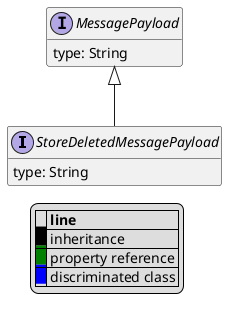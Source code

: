 @startuml

hide empty fields
hide empty methods
legend
|= |= line |
|<back:black>   </back>| inheritance |
|<back:green>   </back>| property reference |
|<back:blue>   </back>| discriminated class |
endlegend
interface StoreDeletedMessagePayload [[StoreDeletedMessagePayload.svg]] extends MessagePayload {
    type: String
}
interface MessagePayload [[MessagePayload.svg]]  {
    type: String
}





@enduml
